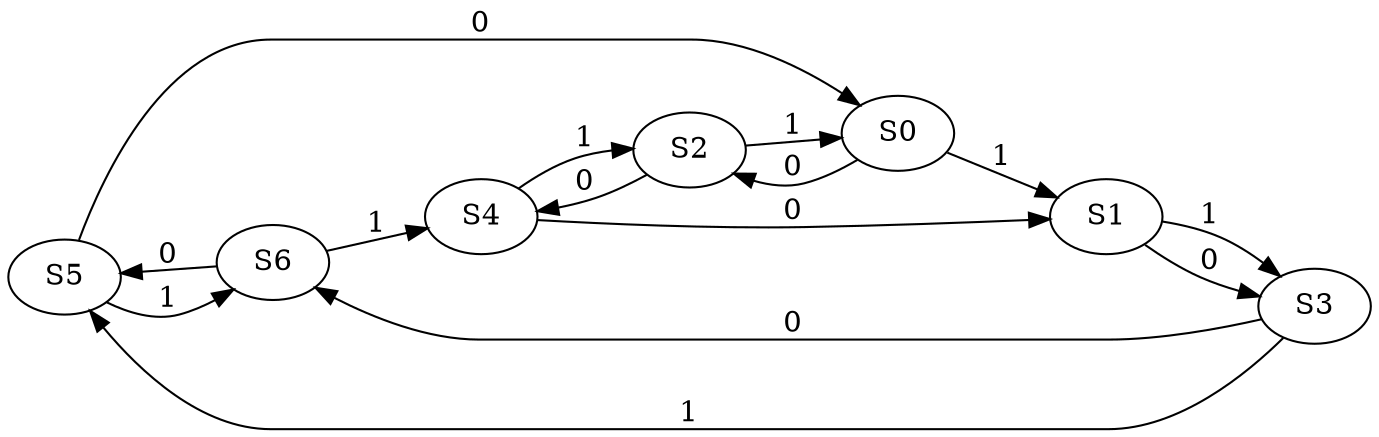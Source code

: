 digraph G {
  rankdir=LR;
  
  S5 -> S6 -> S4 -> S2 -> S0 -> S1 -> S3 -> S5 [label="1"];
  S4 -> S1 -> S3 -> S6 -> S5 -> S0 -> S2 -> S4 [label="0"];

}
